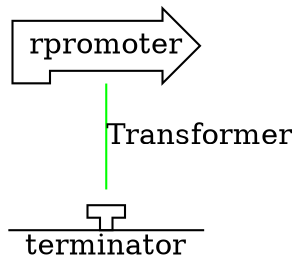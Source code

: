 STRICT graph graph_10
{
	edge ["color" = "green"];
	node [shape=rpromoter]
	terminator [label = "\nterminator" shape = terminator;];

	rpromoter -- terminator [label = Transformer]
}
